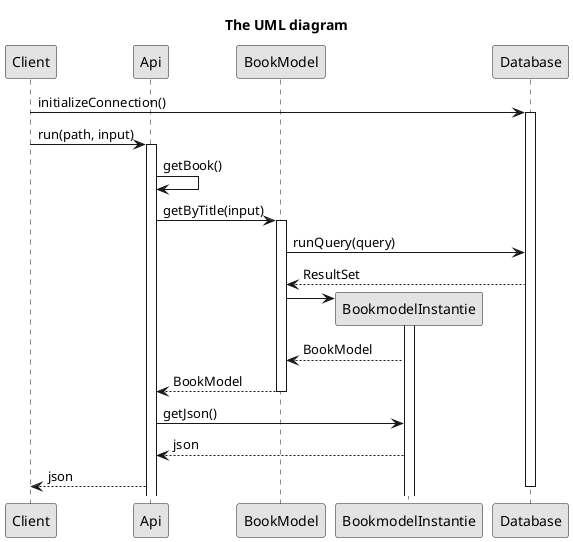 @startuml
title "The UML diagram"
skinparam monochrome true
participant Database order 30
Client -> Database: initializeConnection()
activate Database
Client -> Api : run(path, input)
activate Api
Api -> Api : getBook()
Api -> BookModel : getByTitle(input)  
activate BookModel
BookModel -> Database : runQuery(query)
BookModel <-- Database : ResultSet
BookModel -> BookmodelInstantie **:
activate BookmodelInstantie
BookModel <-- BookmodelInstantie : BookModel
Api <-- BookModel : BookModel
deactivate BookModel
Api -> BookmodelInstantie : getJson()
Api <-- BookmodelInstantie : json
Client <-- Api : json

deactivate Database


@enduml